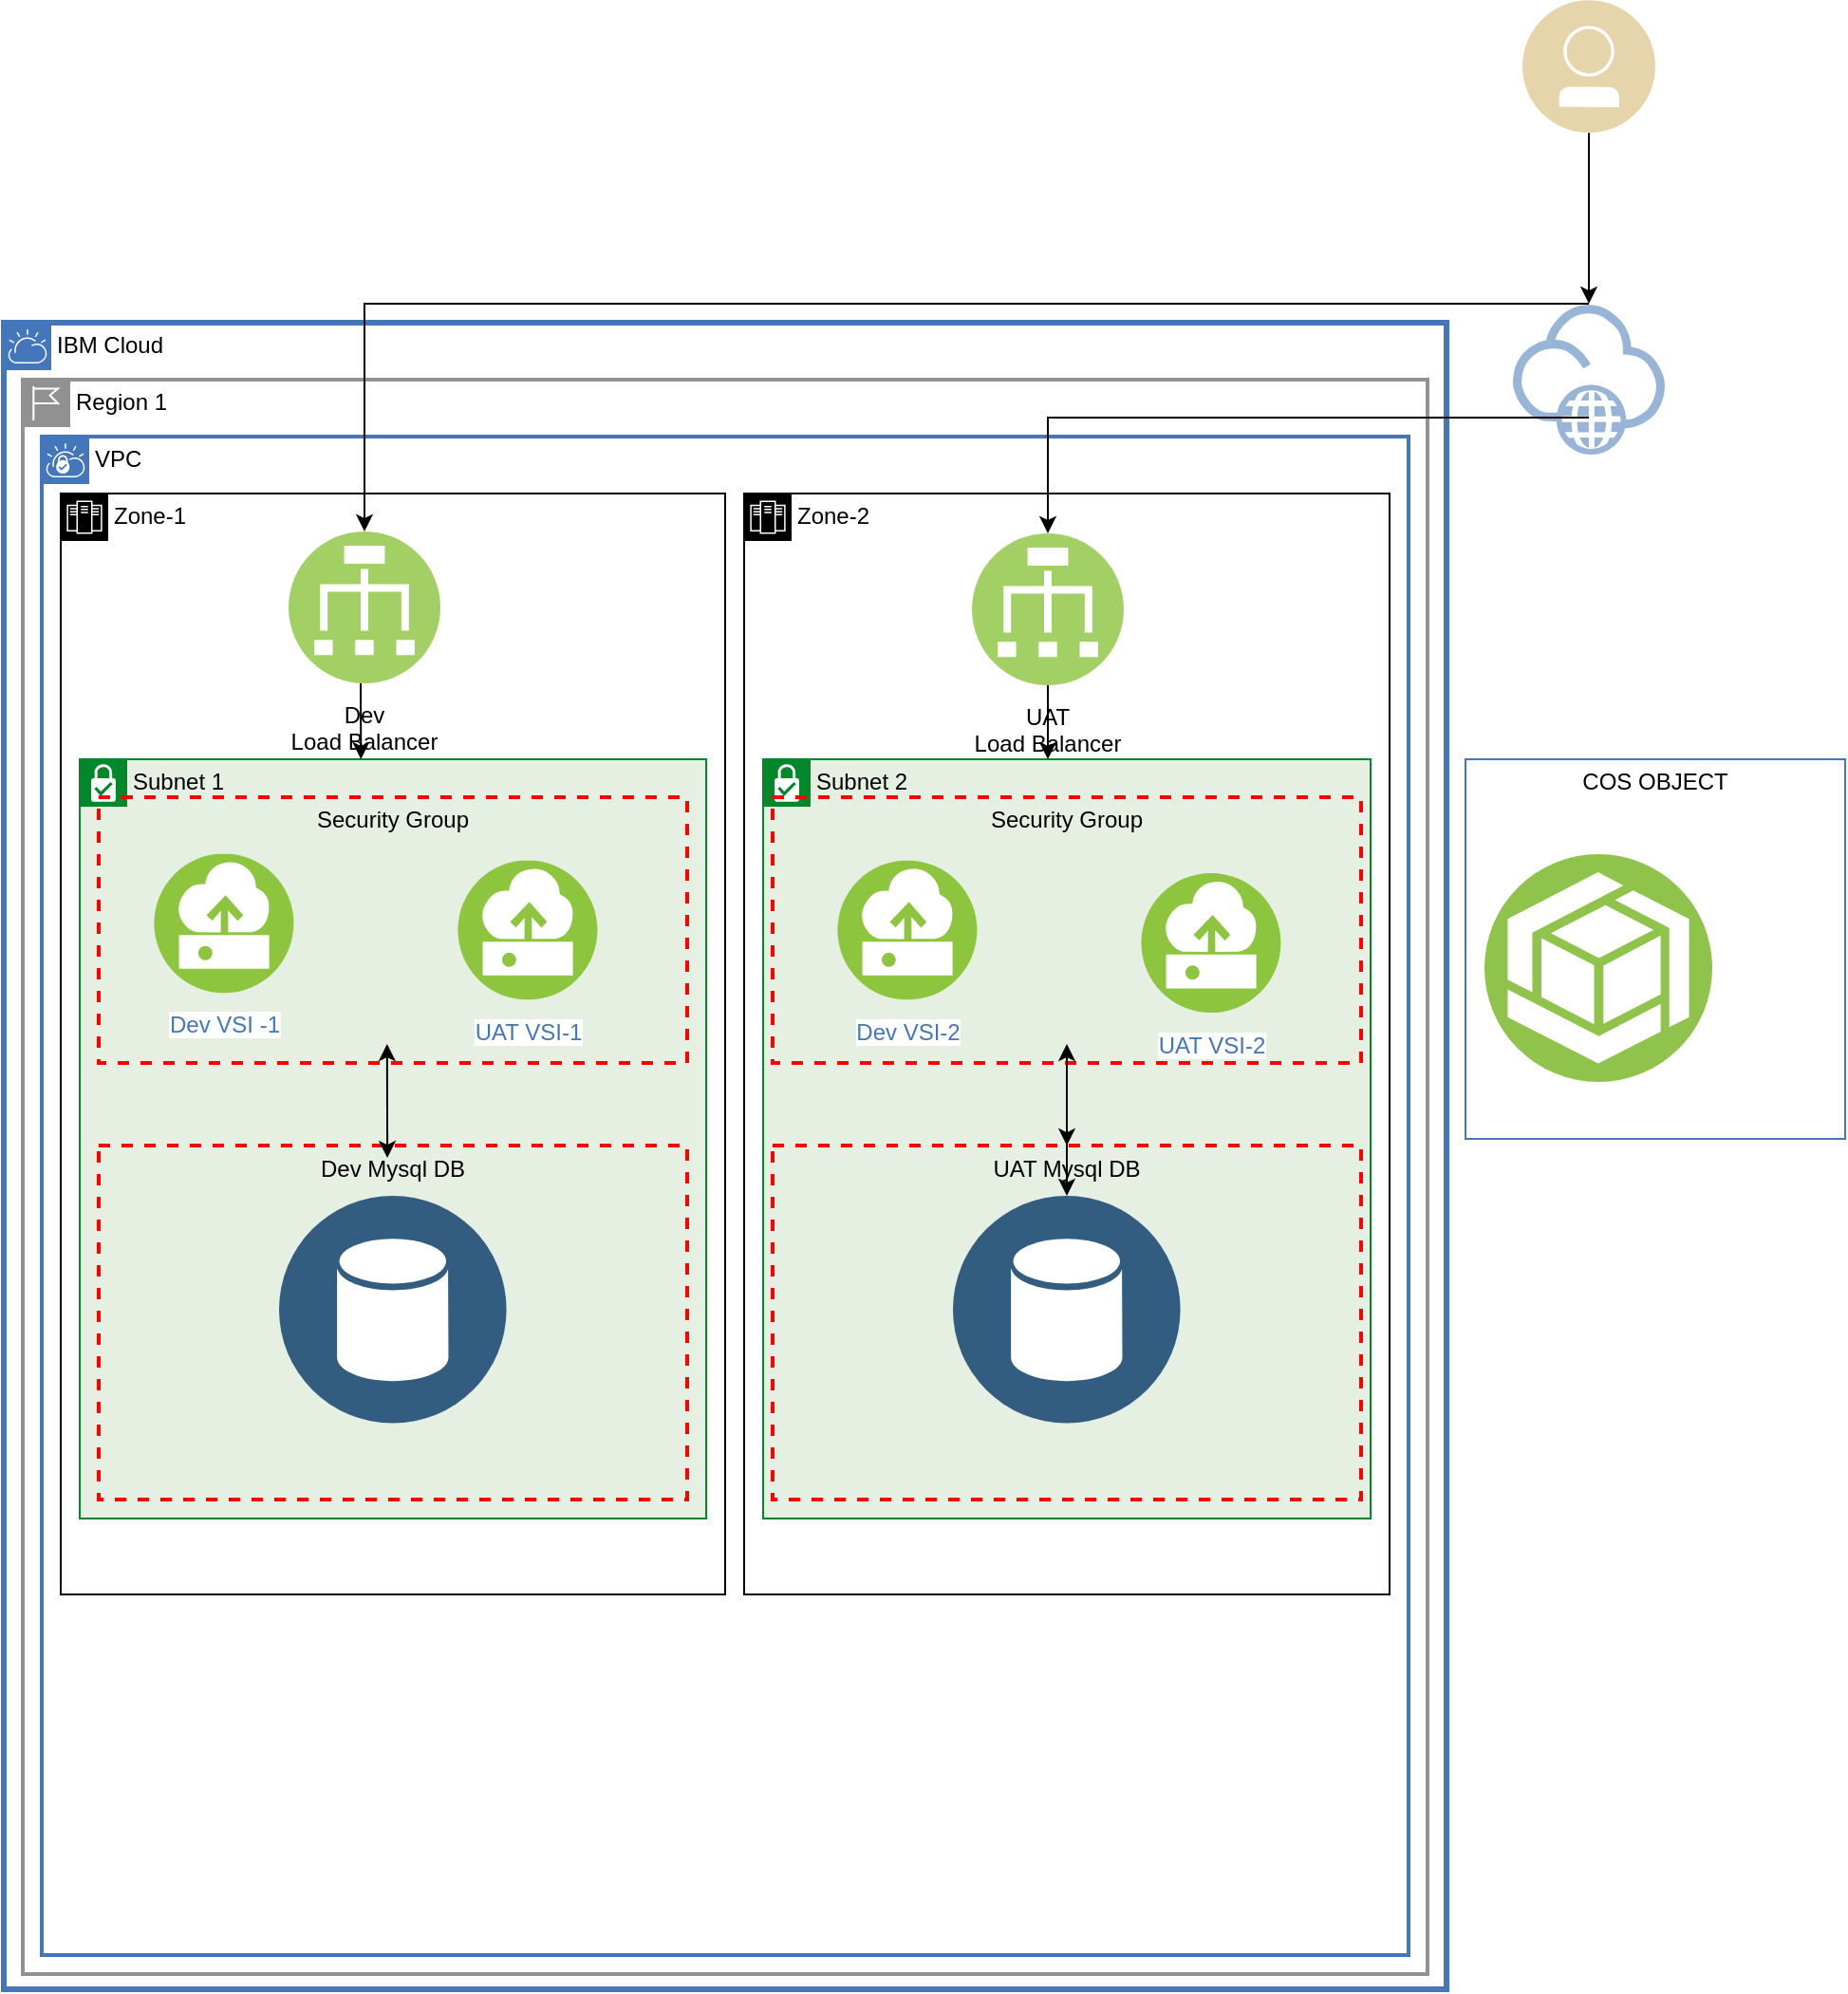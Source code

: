 <mxfile version="16.6.5" type="github">
  <diagram id="bMfHXcnNPN3_OucriJFl" name="Page-1">
    <mxGraphModel dx="1140" dy="571" grid="1" gridSize="10" guides="1" tooltips="1" connect="1" arrows="1" fold="1" page="1" pageScale="1" pageWidth="850" pageHeight="1100" background="none" math="0" shadow="0">
      <root>
        <mxCell id="0" />
        <mxCell id="1" parent="0" />
        <mxCell id="-SGei8ItMMGrmaWpwYBP-245" value="IBM Cloud" style="shape=mxgraph.ibm.box;prType=cloud;fontStyle=0;verticalAlign=top;align=left;spacingLeft=32;spacingTop=4;fillColor=none;rounded=0;whiteSpace=wrap;html=1;strokeColor=#4376BB;strokeWidth=3;dashed=0;container=0;spacing=-4;collapsible=0;expand=0;recursiveResize=0;fontSize=12;fontColor=#000000;" parent="1" vertex="1">
          <mxGeometry x="10" y="170" width="760" height="878" as="geometry" />
        </mxCell>
        <mxCell id="-SGei8ItMMGrmaWpwYBP-246" value="Region 1" style="shape=mxgraph.ibm.box;prType=region;fontStyle=0;verticalAlign=top;align=left;spacingLeft=32;spacingTop=4;fillColor=none;rounded=0;whiteSpace=wrap;html=1;strokeColor=#919191;strokeWidth=2;dashed=0;container=0;spacing=-4;collapsible=0;expand=0;recursiveResize=0;fontSize=12;fontColor=#000000;" parent="1" vertex="1">
          <mxGeometry x="20" y="200" width="740" height="840" as="geometry" />
        </mxCell>
        <mxCell id="-SGei8ItMMGrmaWpwYBP-248" value="VPC" style="shape=mxgraph.ibm.box;prType=vpc;fontStyle=0;verticalAlign=top;align=left;spacingLeft=32;spacingTop=4;fillColor=none;rounded=0;whiteSpace=wrap;html=1;strokeColor=#4376BB;strokeWidth=2;dashed=0;container=1;spacing=-4;collapsible=0;expand=0;recursiveResize=0;horizontal=1;" parent="1" vertex="1">
          <mxGeometry x="30" y="230" width="720" height="800" as="geometry" />
        </mxCell>
        <mxCell id="ziAIK8e2hK0k-ULHB1On-2" value="Zone-2" style="shape=mxgraph.ibm.box;prType=zone;fontStyle=0;verticalAlign=top;align=left;spacingLeft=32;spacingTop=4;fillColor=none;rounded=0;whiteSpace=wrap;html=1;strokeColor=#000000;strokeWidth=1;dashed=0;container=1;spacing=-4;collapsible=0;expand=0;recursiveResize=0;" vertex="1" parent="-SGei8ItMMGrmaWpwYBP-248">
          <mxGeometry x="370" y="30" width="340" height="580" as="geometry" />
        </mxCell>
        <object label="UAT &#xa;Load Balancer&#xa;" placeholders="1" fgdfgdfgd=" fgbfghfgd" id="ziAIK8e2hK0k-ULHB1On-13">
          <mxCell style="aspect=fixed;perimeter=ellipsePerimeter;align=center;shadow=0;dashed=0;fontColor=#000000;labelBackgroundColor=none;fontSize=12;spacingTop=3;image;image=img/lib/ibm/vpc/LoadBalancer.svg;strokeColor=#999999;fillColor=none;opacity=80;labelBorderColor=none;whiteSpace=wrap;textDirection=ltr;verticalAlign=top;horizontal=1;direction=east;" vertex="1" parent="ziAIK8e2hK0k-ULHB1On-2">
            <mxGeometry x="120" y="21" width="80" height="80" as="geometry" />
          </mxCell>
        </object>
        <mxCell id="ziAIK8e2hK0k-ULHB1On-25" value="" style="group" vertex="1" connectable="0" parent="ziAIK8e2hK0k-ULHB1On-2">
          <mxGeometry x="10" y="140" width="320" height="400" as="geometry" />
        </mxCell>
        <mxCell id="ziAIK8e2hK0k-ULHB1On-26" value="" style="group" vertex="1" connectable="0" parent="ziAIK8e2hK0k-ULHB1On-25">
          <mxGeometry width="320.0" height="400.0" as="geometry" />
        </mxCell>
        <mxCell id="ziAIK8e2hK0k-ULHB1On-27" value="&lt;font color=&quot;#000000&quot;&gt;Subnet 2&lt;/font&gt;" style="shape=mxgraph.ibm.box;prType=subnet;fontStyle=0;verticalAlign=top;align=left;spacingLeft=32;spacingTop=4;fillColor=#E6F0E2;rounded=0;whiteSpace=wrap;html=1;strokeColor=#00882B;strokeWidth=1;dashed=0;container=1;spacing=-4;collapsible=0;expand=0;recursiveResize=0;fontSize=12;fontColor=#FFFFFF;" vertex="1" parent="ziAIK8e2hK0k-ULHB1On-26">
          <mxGeometry width="320.0" height="400.0" as="geometry" />
        </mxCell>
        <mxCell id="ziAIK8e2hK0k-ULHB1On-67" value="" style="edgeStyle=none;rounded=0;orthogonalLoop=1;jettySize=auto;html=1;fontColor=#000000;" edge="1" parent="ziAIK8e2hK0k-ULHB1On-27" source="ziAIK8e2hK0k-ULHB1On-48" target="ziAIK8e2hK0k-ULHB1On-55">
          <mxGeometry relative="1" as="geometry" />
        </mxCell>
        <mxCell id="ziAIK8e2hK0k-ULHB1On-48" value="Security Group" style="fontStyle=0;verticalAlign=top;align=center;spacingTop=-2;fillColor=none;rounded=0;whiteSpace=wrap;html=1;strokeColor=#FF0000;strokeWidth=2;dashed=1;container=1;collapsible=0;expand=0;recursiveResize=0;shadow=0;labelBackgroundColor=none;labelBorderColor=none;fontColor=#000000;" vertex="1" parent="ziAIK8e2hK0k-ULHB1On-27">
          <mxGeometry x="5" y="20" width="310" height="140" as="geometry" />
        </mxCell>
        <mxCell id="ziAIK8e2hK0k-ULHB1On-28" value="Dev VSI-2" style="aspect=fixed;perimeter=ellipsePerimeter;html=1;align=center;shadow=0;dashed=0;fontColor=#4277BB;labelBackgroundColor=#ffffff;fontSize=12;spacingTop=3;image;image=img/lib/ibm/vpc/Instance.svg;strokeColor=#0000FF;fillColor=#B3B3B3;" vertex="1" parent="ziAIK8e2hK0k-ULHB1On-48">
          <mxGeometry x="25.002" y="33.233" width="91.91" height="73.53" as="geometry" />
        </mxCell>
        <mxCell id="ziAIK8e2hK0k-ULHB1On-29" value="UAT VSI-2" style="aspect=fixed;perimeter=ellipsePerimeter;html=1;align=center;shadow=0;dashed=0;fontColor=#4277BB;labelBackgroundColor=#ffffff;fontSize=12;spacingTop=3;image;image=img/lib/ibm/vpc/Instance.svg;strokeColor=#0000FF;fillColor=#B3B3B3;" vertex="1" parent="ziAIK8e2hK0k-ULHB1On-48">
          <mxGeometry x="185" y="40" width="91.91" height="73.53" as="geometry" />
        </mxCell>
        <mxCell id="ziAIK8e2hK0k-ULHB1On-66" value="" style="edgeStyle=elbowEdgeStyle;rounded=0;elbow=vertical;html=1;labelBackgroundColor=#ffffff;startArrow=classic;startFill=1;startSize=6;endArrow=classic;endFill=1;endSize=6;jettySize=auto;orthogonalLoop=1;strokeWidth=1;fontSize=14;fontColor=#000000;" edge="1" parent="ziAIK8e2hK0k-ULHB1On-48" source="ziAIK8e2hK0k-ULHB1On-54">
          <mxGeometry width="60" height="60" relative="1" as="geometry">
            <mxPoint x="95" y="190" as="sourcePoint" />
            <mxPoint x="155" y="130" as="targetPoint" />
          </mxGeometry>
        </mxCell>
        <mxCell id="ziAIK8e2hK0k-ULHB1On-54" value="UAT Mysql DB" style="fontStyle=0;verticalAlign=top;align=center;spacingTop=-2;fillColor=none;rounded=0;whiteSpace=wrap;html=1;strokeColor=#FF0000;strokeWidth=2;dashed=1;container=1;collapsible=0;expand=0;recursiveResize=0;shadow=0;labelBackgroundColor=none;labelBorderColor=none;fontColor=#000000;" vertex="1" parent="ziAIK8e2hK0k-ULHB1On-27">
          <mxGeometry x="5" y="203.53" width="310" height="186.47" as="geometry" />
        </mxCell>
        <mxCell id="ziAIK8e2hK0k-ULHB1On-55" value="" style="aspect=fixed;perimeter=ellipsePerimeter;html=1;align=center;shadow=0;dashed=0;fontColor=#4277BB;labelBackgroundColor=#ffffff;fontSize=12;spacingTop=3;image;image=img/lib/ibm/data/data_services.svg;labelBorderColor=none;strokeColor=#000000;fillColor=none;" vertex="1" parent="ziAIK8e2hK0k-ULHB1On-54">
          <mxGeometry x="95" y="26.47" width="120" height="120" as="geometry" />
        </mxCell>
        <mxCell id="ziAIK8e2hK0k-ULHB1On-64" value="" style="html=1;labelBackgroundColor=#ffffff;endArrow=classic;endFill=1;endSize=6;jettySize=auto;orthogonalLoop=1;strokeWidth=1;fontSize=14;rounded=0;fontColor=#000000;" edge="1" parent="ziAIK8e2hK0k-ULHB1On-2" source="ziAIK8e2hK0k-ULHB1On-13">
          <mxGeometry width="60" height="60" relative="1" as="geometry">
            <mxPoint x="160" y="250" as="sourcePoint" />
            <mxPoint x="160" y="140" as="targetPoint" />
          </mxGeometry>
        </mxCell>
        <mxCell id="ziAIK8e2hK0k-ULHB1On-1" value="Zone-1" style="shape=mxgraph.ibm.box;prType=zone;fontStyle=0;verticalAlign=top;align=left;spacingLeft=32;spacingTop=4;fillColor=none;rounded=0;whiteSpace=wrap;html=1;strokeColor=default;strokeWidth=1;dashed=0;container=1;spacing=-4;collapsible=0;expand=0;recursiveResize=0;shadow=0;" vertex="1" parent="-SGei8ItMMGrmaWpwYBP-248">
          <mxGeometry x="10" y="30" width="350" height="580" as="geometry" />
        </mxCell>
        <object label="Dev &#xa;Load Balancer" placeholders="1" fgdfgdfgd="" id="ziAIK8e2hK0k-ULHB1On-5">
          <mxCell style="aspect=fixed;perimeter=ellipsePerimeter;align=center;shadow=0;dashed=0;fontColor=#000000;labelBackgroundColor=none;fontSize=12;spacingTop=3;image;image=img/lib/ibm/vpc/LoadBalancer.svg;strokeColor=#999999;fillColor=none;opacity=80;labelBorderColor=none;whiteSpace=wrap;textDirection=ltr;verticalAlign=top;horizontal=1;direction=east;" vertex="1" parent="ziAIK8e2hK0k-ULHB1On-1">
            <mxGeometry x="120" y="20" width="80" height="80" as="geometry" />
          </mxCell>
        </object>
        <mxCell id="ziAIK8e2hK0k-ULHB1On-14" value="" style="group" vertex="1" connectable="0" parent="ziAIK8e2hK0k-ULHB1On-1">
          <mxGeometry x="10" y="140" width="330" height="400" as="geometry" />
        </mxCell>
        <mxCell id="ziAIK8e2hK0k-ULHB1On-15" value="" style="group" vertex="1" connectable="0" parent="ziAIK8e2hK0k-ULHB1On-14">
          <mxGeometry width="330" height="400" as="geometry" />
        </mxCell>
        <mxCell id="ziAIK8e2hK0k-ULHB1On-16" value="&lt;font color=&quot;#000000&quot;&gt;Subnet 1&lt;/font&gt;" style="shape=mxgraph.ibm.box;prType=subnet;fontStyle=0;verticalAlign=top;align=left;spacingLeft=32;spacingTop=4;fillColor=#E6F0E2;rounded=0;whiteSpace=wrap;html=1;strokeColor=#00882B;strokeWidth=1;dashed=0;container=1;spacing=-4;collapsible=0;expand=0;recursiveResize=0;fontSize=12;fontColor=#FFFFFF;" vertex="1" parent="ziAIK8e2hK0k-ULHB1On-15">
          <mxGeometry width="330" height="400" as="geometry" />
        </mxCell>
        <mxCell id="ziAIK8e2hK0k-ULHB1On-49" value="Dev Mysql DB" style="fontStyle=0;verticalAlign=top;align=center;spacingTop=-2;fillColor=none;rounded=0;whiteSpace=wrap;html=1;strokeColor=#FF0000;strokeWidth=2;dashed=1;container=1;collapsible=0;expand=0;recursiveResize=0;shadow=0;labelBackgroundColor=none;labelBorderColor=none;fontColor=#000000;" vertex="1" parent="ziAIK8e2hK0k-ULHB1On-16">
          <mxGeometry x="10" y="203.53" width="310" height="186.47" as="geometry" />
        </mxCell>
        <mxCell id="ziAIK8e2hK0k-ULHB1On-53" value="" style="aspect=fixed;perimeter=ellipsePerimeter;html=1;align=center;shadow=0;dashed=0;fontColor=#4277BB;labelBackgroundColor=#ffffff;fontSize=12;spacingTop=3;image;image=img/lib/ibm/data/data_services.svg;labelBorderColor=none;strokeColor=#000000;fillColor=none;" vertex="1" parent="ziAIK8e2hK0k-ULHB1On-49">
          <mxGeometry x="95" y="26.47" width="120" height="120" as="geometry" />
        </mxCell>
        <mxCell id="ziAIK8e2hK0k-ULHB1On-31" value="Security Group" style="fontStyle=0;verticalAlign=top;align=center;spacingTop=-2;fillColor=none;rounded=0;whiteSpace=wrap;html=1;strokeColor=#FF0000;strokeWidth=2;dashed=1;container=1;collapsible=0;expand=0;recursiveResize=0;shadow=0;labelBackgroundColor=none;labelBorderColor=none;fontColor=#000000;" vertex="1" parent="ziAIK8e2hK0k-ULHB1On-15">
          <mxGeometry x="10" y="20" width="310" height="140" as="geometry" />
        </mxCell>
        <mxCell id="ziAIK8e2hK0k-ULHB1On-18" value="Dev VSI -1" style="aspect=fixed;perimeter=ellipsePerimeter;html=1;align=center;shadow=0;dashed=0;fontColor=#4277BB;labelBackgroundColor=#ffffff;fontSize=12;spacingTop=3;image;image=img/lib/ibm/vpc/Instance.svg;strokeColor=#0000FF;fillColor=#B3B3B3;" vertex="1" parent="ziAIK8e2hK0k-ULHB1On-31">
          <mxGeometry x="20.002" y="29.702" width="91.91" height="73.53" as="geometry" />
        </mxCell>
        <mxCell id="ziAIK8e2hK0k-ULHB1On-22" value="UAT VSI-1" style="aspect=fixed;perimeter=ellipsePerimeter;html=1;align=center;shadow=0;dashed=0;fontColor=#4277BB;labelBackgroundColor=#ffffff;fontSize=12;spacingTop=3;image;image=img/lib/ibm/vpc/Instance.svg;strokeColor=#0000FF;fillColor=#B3B3B3;" vertex="1" parent="ziAIK8e2hK0k-ULHB1On-31">
          <mxGeometry x="180.005" y="33.232" width="91.91" height="73.53" as="geometry" />
        </mxCell>
        <mxCell id="ziAIK8e2hK0k-ULHB1On-70" value="" style="html=1;labelBackgroundColor=#ffffff;startArrow=classic;startFill=1;startSize=6;endArrow=classic;endFill=1;endSize=6;jettySize=auto;orthogonalLoop=1;strokeWidth=1;fontSize=14;rounded=0;fontColor=#000000;exitX=0.555;exitY=0.035;exitDx=0;exitDy=0;exitPerimeter=0;" edge="1" parent="ziAIK8e2hK0k-ULHB1On-31">
          <mxGeometry width="60" height="60" relative="1" as="geometry">
            <mxPoint x="152.05" y="190.056" as="sourcePoint" />
            <mxPoint x="151.91" y="130" as="targetPoint" />
          </mxGeometry>
        </mxCell>
        <mxCell id="ziAIK8e2hK0k-ULHB1On-65" value="" style="html=1;labelBackgroundColor=#ffffff;endArrow=classic;endFill=1;endSize=6;jettySize=auto;orthogonalLoop=1;strokeWidth=1;fontSize=14;rounded=0;fontColor=#000000;entryX=0.455;entryY=0;entryDx=0;entryDy=0;entryPerimeter=0;" edge="1" parent="ziAIK8e2hK0k-ULHB1On-1">
          <mxGeometry width="60" height="60" relative="1" as="geometry">
            <mxPoint x="158" y="100" as="sourcePoint" />
            <mxPoint x="158.15" y="140" as="targetPoint" />
          </mxGeometry>
        </mxCell>
        <mxCell id="ziAIK8e2hK0k-ULHB1On-3" value="" style="aspect=fixed;perimeter=ellipsePerimeter;html=1;align=center;shadow=0;dashed=0;fontColor=#4277BB;labelBackgroundColor=#ffffff;fontSize=12;spacingTop=3;image;image=img/lib/ibm/users/user.svg;strokeColor=#999999;fillColor=none;opacity=40;imageBorder=none;" vertex="1" parent="1">
          <mxGeometry x="810" width="70" height="70" as="geometry" />
        </mxCell>
        <mxCell id="ziAIK8e2hK0k-ULHB1On-4" value="" style="aspect=fixed;perimeter=ellipsePerimeter;html=1;align=center;shadow=0;dashed=0;fontColor=#4277BB;labelBackgroundColor=#ffffff;fontSize=12;spacingTop=3;image;image=img/lib/ibm/vpc/Internet.svg;strokeColor=#999999;fillColor=none;opacity=40;imageBorder=none;" vertex="1" parent="1">
          <mxGeometry x="805" y="160" width="80" height="80" as="geometry" />
        </mxCell>
        <mxCell id="ziAIK8e2hK0k-ULHB1On-58" value="" style="html=1;labelBackgroundColor=#ffffff;endArrow=classic;endFill=1;endSize=6;jettySize=auto;orthogonalLoop=1;strokeWidth=1;fontSize=14;rounded=0;fontColor=#000000;exitX=0.5;exitY=1;exitDx=0;exitDy=0;entryX=0.5;entryY=0;entryDx=0;entryDy=0;" edge="1" parent="1" source="ziAIK8e2hK0k-ULHB1On-3" target="ziAIK8e2hK0k-ULHB1On-4">
          <mxGeometry width="60" height="60" relative="1" as="geometry">
            <mxPoint x="849" y="80" as="sourcePoint" />
            <mxPoint x="849" y="150" as="targetPoint" />
          </mxGeometry>
        </mxCell>
        <mxCell id="ziAIK8e2hK0k-ULHB1On-61" value="" style="edgeStyle=elbowEdgeStyle;rounded=0;elbow=vertical;html=1;labelBackgroundColor=#ffffff;endArrow=classic;endFill=1;endSize=6;jettySize=auto;orthogonalLoop=1;strokeWidth=1;fontSize=14;fontColor=#000000;entryX=0.5;entryY=0;entryDx=0;entryDy=0;" edge="1" parent="1" source="ziAIK8e2hK0k-ULHB1On-4" target="ziAIK8e2hK0k-ULHB1On-5">
          <mxGeometry width="60" height="60" relative="1" as="geometry">
            <mxPoint x="590" y="170" as="sourcePoint" />
            <mxPoint x="650" y="110" as="targetPoint" />
            <Array as="points">
              <mxPoint x="780" y="160" />
              <mxPoint x="780" y="150" />
              <mxPoint x="390" y="180" />
            </Array>
          </mxGeometry>
        </mxCell>
        <mxCell id="ziAIK8e2hK0k-ULHB1On-62" value="" style="edgeStyle=elbowEdgeStyle;rounded=0;elbow=vertical;html=1;labelBackgroundColor=#ffffff;endArrow=classic;endFill=1;endSize=6;jettySize=auto;orthogonalLoop=1;strokeWidth=1;fontSize=14;fontColor=#000000;entryX=0.5;entryY=0;entryDx=0;entryDy=0;" edge="1" parent="1" target="ziAIK8e2hK0k-ULHB1On-13">
          <mxGeometry width="60" height="60" relative="1" as="geometry">
            <mxPoint x="845" y="220" as="sourcePoint" />
            <mxPoint x="800" y="360" as="targetPoint" />
            <Array as="points">
              <mxPoint x="780" y="220" />
              <mxPoint x="680" y="240" />
            </Array>
          </mxGeometry>
        </mxCell>
        <mxCell id="ziAIK8e2hK0k-ULHB1On-71" value="" style="aspect=fixed;perimeter=ellipsePerimeter;html=1;align=center;shadow=0;dashed=0;fontColor=#4277BB;labelBackgroundColor=#ffffff;fontSize=12;spacingTop=3;image;image=img/lib/ibm/vpc/ObjectStorage.svg;labelBorderColor=none;strokeColor=#000000;fillColor=none;" vertex="1" parent="1">
          <mxGeometry x="790" y="450" width="120" height="120" as="geometry" />
        </mxCell>
        <mxCell id="ziAIK8e2hK0k-ULHB1On-72" value="COS OBJECT" style="fontStyle=0;verticalAlign=top;align=center;spacingTop=-2;fillColor=none;rounded=0;whiteSpace=wrap;html=1;strokeColor=#4376BB;strokeWidth=1;dashed=0;container=1;collapsible=0;expand=0;recursiveResize=0;shadow=0;labelBackgroundColor=none;labelBorderColor=none;fontColor=#000000;" vertex="1" parent="1">
          <mxGeometry x="780" y="400" width="200" height="200" as="geometry" />
        </mxCell>
      </root>
    </mxGraphModel>
  </diagram>
</mxfile>
